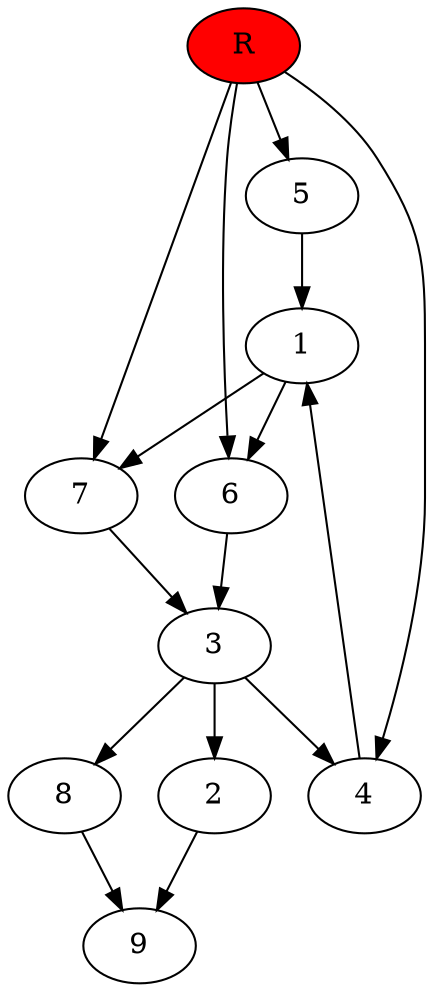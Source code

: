 digraph prb47841 {
	1
	2
	3
	4
	5
	6
	7
	8
	R [fillcolor="#ff0000" style=filled]
	1 -> 6
	1 -> 7
	2 -> 9
	3 -> 2
	3 -> 4
	3 -> 8
	4 -> 1
	5 -> 1
	6 -> 3
	7 -> 3
	8 -> 9
	R -> 4
	R -> 5
	R -> 6
	R -> 7
}
